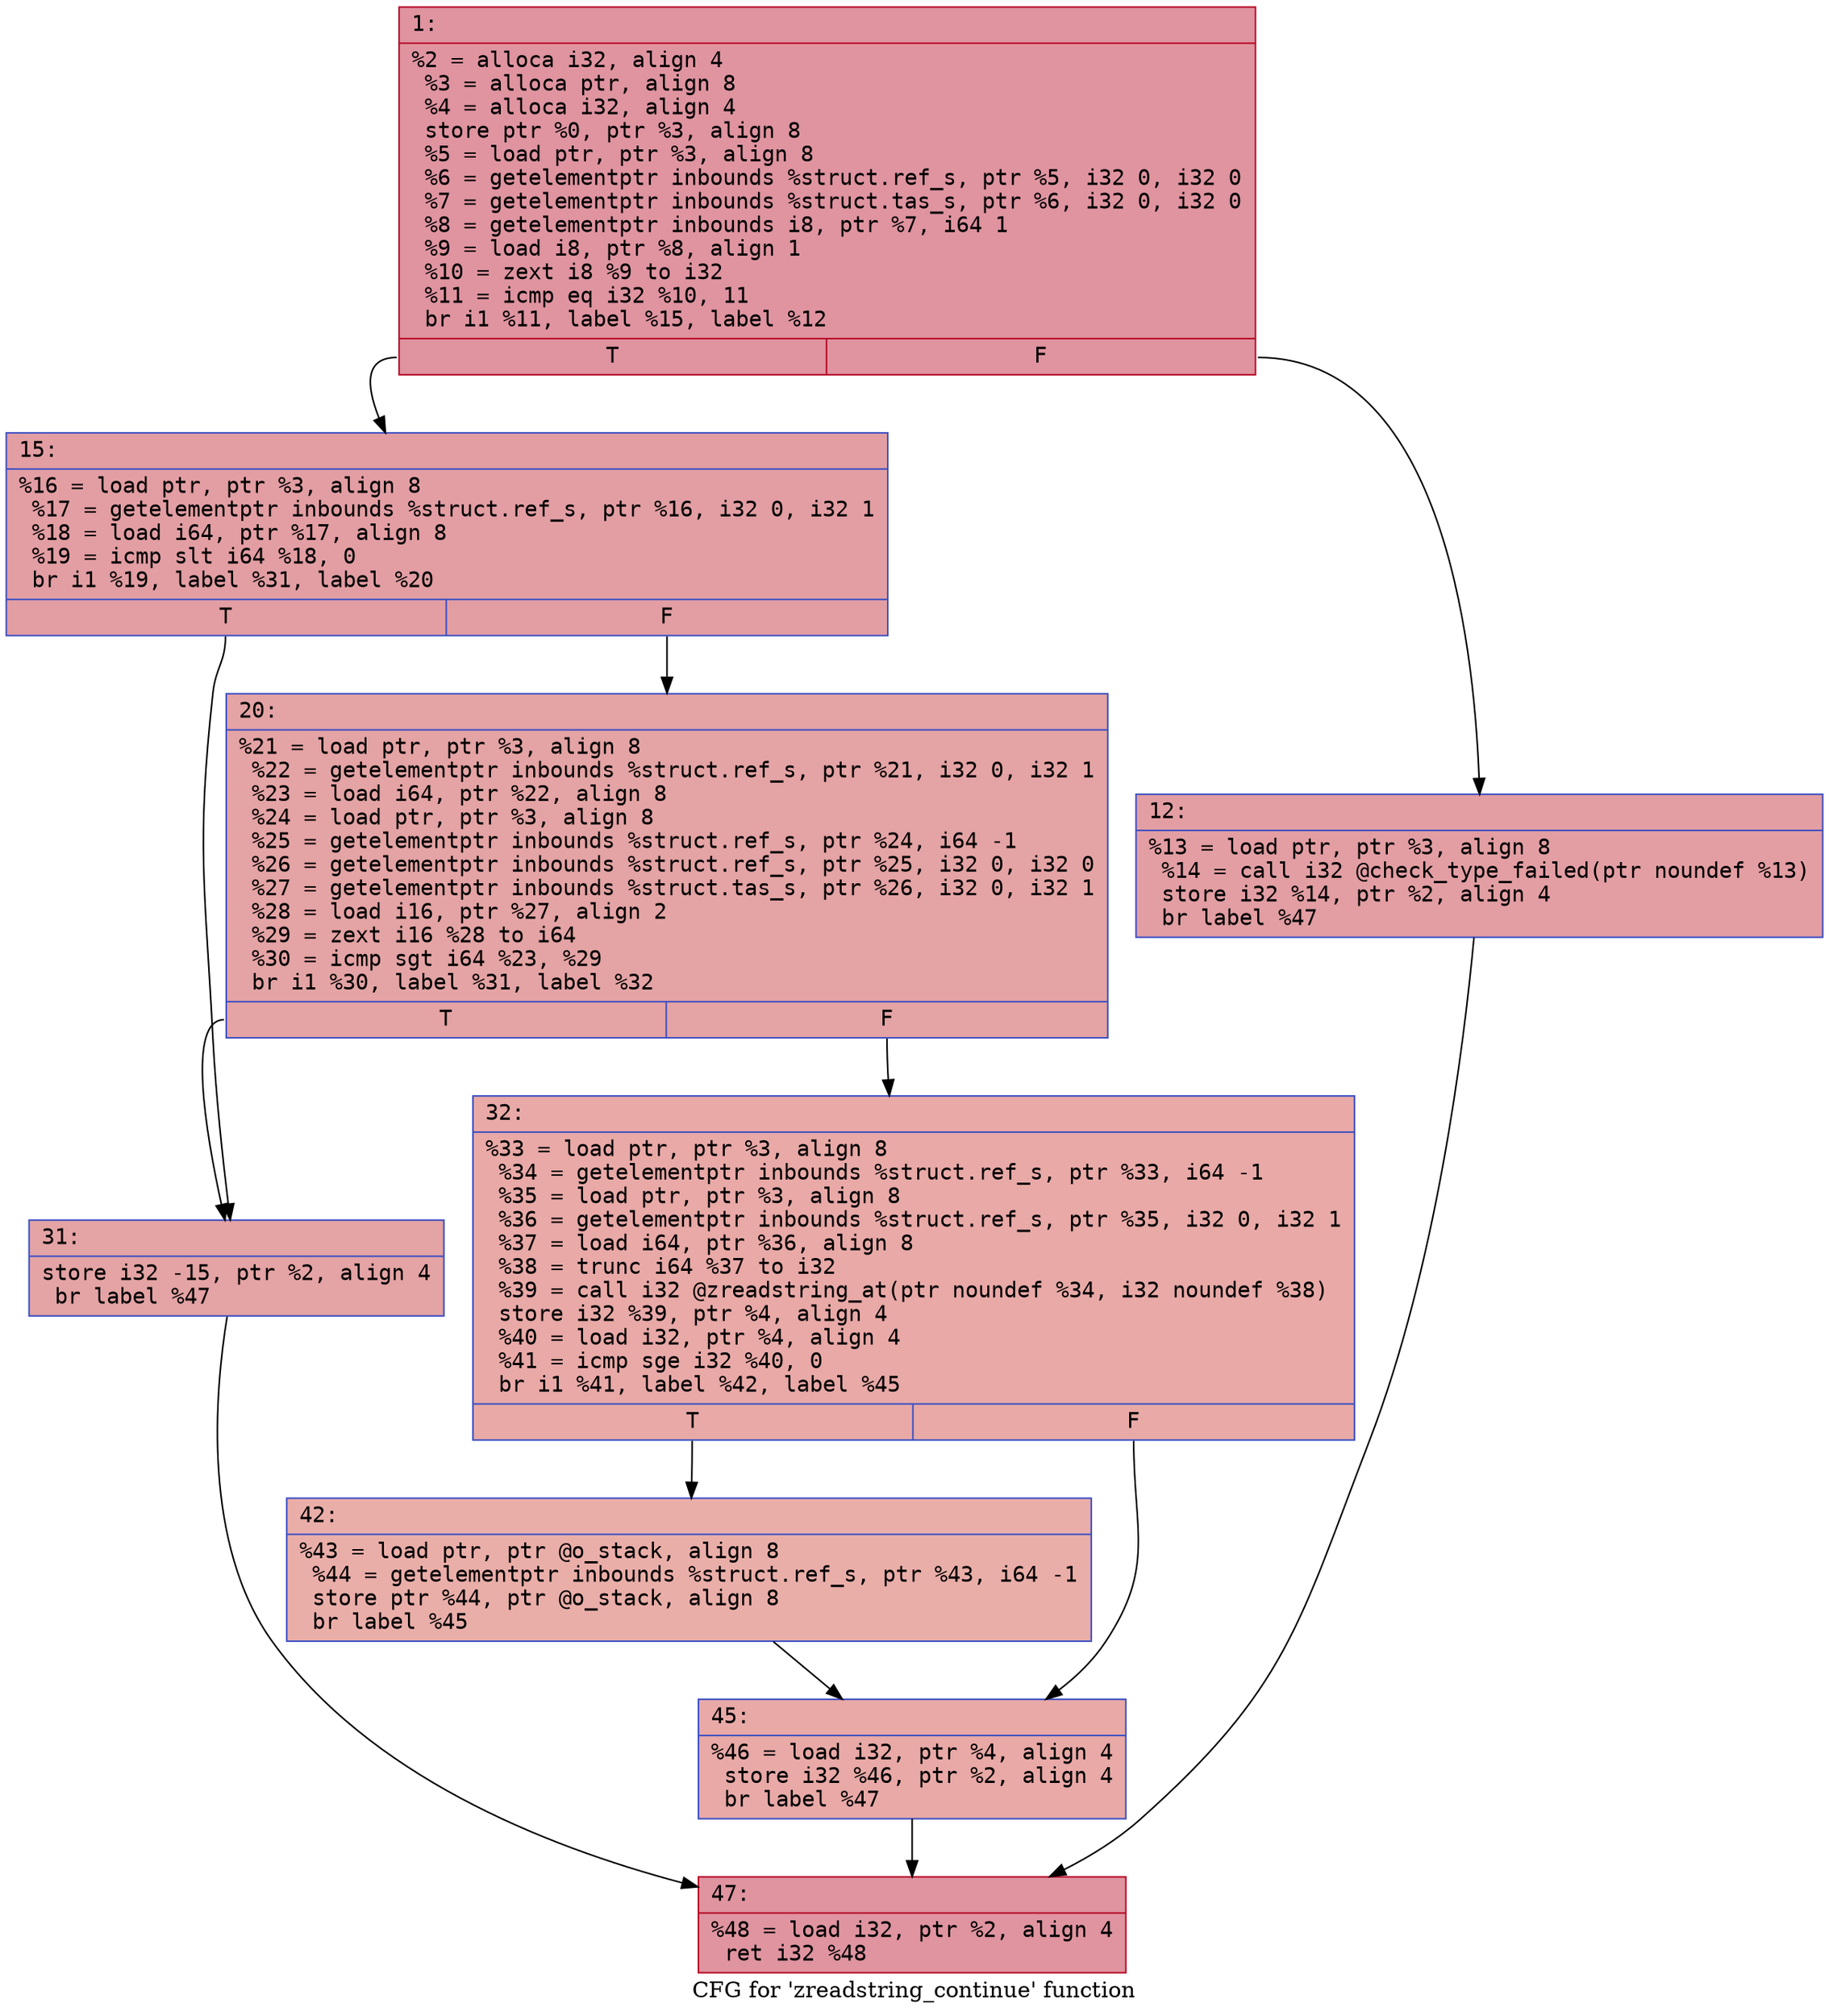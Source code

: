 digraph "CFG for 'zreadstring_continue' function" {
	label="CFG for 'zreadstring_continue' function";

	Node0x600001a000f0 [shape=record,color="#b70d28ff", style=filled, fillcolor="#b70d2870" fontname="Courier",label="{1:\l|  %2 = alloca i32, align 4\l  %3 = alloca ptr, align 8\l  %4 = alloca i32, align 4\l  store ptr %0, ptr %3, align 8\l  %5 = load ptr, ptr %3, align 8\l  %6 = getelementptr inbounds %struct.ref_s, ptr %5, i32 0, i32 0\l  %7 = getelementptr inbounds %struct.tas_s, ptr %6, i32 0, i32 0\l  %8 = getelementptr inbounds i8, ptr %7, i64 1\l  %9 = load i8, ptr %8, align 1\l  %10 = zext i8 %9 to i32\l  %11 = icmp eq i32 %10, 11\l  br i1 %11, label %15, label %12\l|{<s0>T|<s1>F}}"];
	Node0x600001a000f0:s0 -> Node0x600001a00190[tooltip="1 -> 15\nProbability 50.00%" ];
	Node0x600001a000f0:s1 -> Node0x600001a00140[tooltip="1 -> 12\nProbability 50.00%" ];
	Node0x600001a00140 [shape=record,color="#3d50c3ff", style=filled, fillcolor="#be242e70" fontname="Courier",label="{12:\l|  %13 = load ptr, ptr %3, align 8\l  %14 = call i32 @check_type_failed(ptr noundef %13)\l  store i32 %14, ptr %2, align 4\l  br label %47\l}"];
	Node0x600001a00140 -> Node0x600001a00370[tooltip="12 -> 47\nProbability 100.00%" ];
	Node0x600001a00190 [shape=record,color="#3d50c3ff", style=filled, fillcolor="#be242e70" fontname="Courier",label="{15:\l|  %16 = load ptr, ptr %3, align 8\l  %17 = getelementptr inbounds %struct.ref_s, ptr %16, i32 0, i32 1\l  %18 = load i64, ptr %17, align 8\l  %19 = icmp slt i64 %18, 0\l  br i1 %19, label %31, label %20\l|{<s0>T|<s1>F}}"];
	Node0x600001a00190:s0 -> Node0x600001a00230[tooltip="15 -> 31\nProbability 37.50%" ];
	Node0x600001a00190:s1 -> Node0x600001a001e0[tooltip="15 -> 20\nProbability 62.50%" ];
	Node0x600001a001e0 [shape=record,color="#3d50c3ff", style=filled, fillcolor="#c32e3170" fontname="Courier",label="{20:\l|  %21 = load ptr, ptr %3, align 8\l  %22 = getelementptr inbounds %struct.ref_s, ptr %21, i32 0, i32 1\l  %23 = load i64, ptr %22, align 8\l  %24 = load ptr, ptr %3, align 8\l  %25 = getelementptr inbounds %struct.ref_s, ptr %24, i64 -1\l  %26 = getelementptr inbounds %struct.ref_s, ptr %25, i32 0, i32 0\l  %27 = getelementptr inbounds %struct.tas_s, ptr %26, i32 0, i32 1\l  %28 = load i16, ptr %27, align 2\l  %29 = zext i16 %28 to i64\l  %30 = icmp sgt i64 %23, %29\l  br i1 %30, label %31, label %32\l|{<s0>T|<s1>F}}"];
	Node0x600001a001e0:s0 -> Node0x600001a00230[tooltip="20 -> 31\nProbability 50.00%" ];
	Node0x600001a001e0:s1 -> Node0x600001a00280[tooltip="20 -> 32\nProbability 50.00%" ];
	Node0x600001a00230 [shape=record,color="#3d50c3ff", style=filled, fillcolor="#c32e3170" fontname="Courier",label="{31:\l|  store i32 -15, ptr %2, align 4\l  br label %47\l}"];
	Node0x600001a00230 -> Node0x600001a00370[tooltip="31 -> 47\nProbability 100.00%" ];
	Node0x600001a00280 [shape=record,color="#3d50c3ff", style=filled, fillcolor="#ca3b3770" fontname="Courier",label="{32:\l|  %33 = load ptr, ptr %3, align 8\l  %34 = getelementptr inbounds %struct.ref_s, ptr %33, i64 -1\l  %35 = load ptr, ptr %3, align 8\l  %36 = getelementptr inbounds %struct.ref_s, ptr %35, i32 0, i32 1\l  %37 = load i64, ptr %36, align 8\l  %38 = trunc i64 %37 to i32\l  %39 = call i32 @zreadstring_at(ptr noundef %34, i32 noundef %38)\l  store i32 %39, ptr %4, align 4\l  %40 = load i32, ptr %4, align 4\l  %41 = icmp sge i32 %40, 0\l  br i1 %41, label %42, label %45\l|{<s0>T|<s1>F}}"];
	Node0x600001a00280:s0 -> Node0x600001a002d0[tooltip="32 -> 42\nProbability 50.00%" ];
	Node0x600001a00280:s1 -> Node0x600001a00320[tooltip="32 -> 45\nProbability 50.00%" ];
	Node0x600001a002d0 [shape=record,color="#3d50c3ff", style=filled, fillcolor="#d0473d70" fontname="Courier",label="{42:\l|  %43 = load ptr, ptr @o_stack, align 8\l  %44 = getelementptr inbounds %struct.ref_s, ptr %43, i64 -1\l  store ptr %44, ptr @o_stack, align 8\l  br label %45\l}"];
	Node0x600001a002d0 -> Node0x600001a00320[tooltip="42 -> 45\nProbability 100.00%" ];
	Node0x600001a00320 [shape=record,color="#3d50c3ff", style=filled, fillcolor="#ca3b3770" fontname="Courier",label="{45:\l|  %46 = load i32, ptr %4, align 4\l  store i32 %46, ptr %2, align 4\l  br label %47\l}"];
	Node0x600001a00320 -> Node0x600001a00370[tooltip="45 -> 47\nProbability 100.00%" ];
	Node0x600001a00370 [shape=record,color="#b70d28ff", style=filled, fillcolor="#b70d2870" fontname="Courier",label="{47:\l|  %48 = load i32, ptr %2, align 4\l  ret i32 %48\l}"];
}
